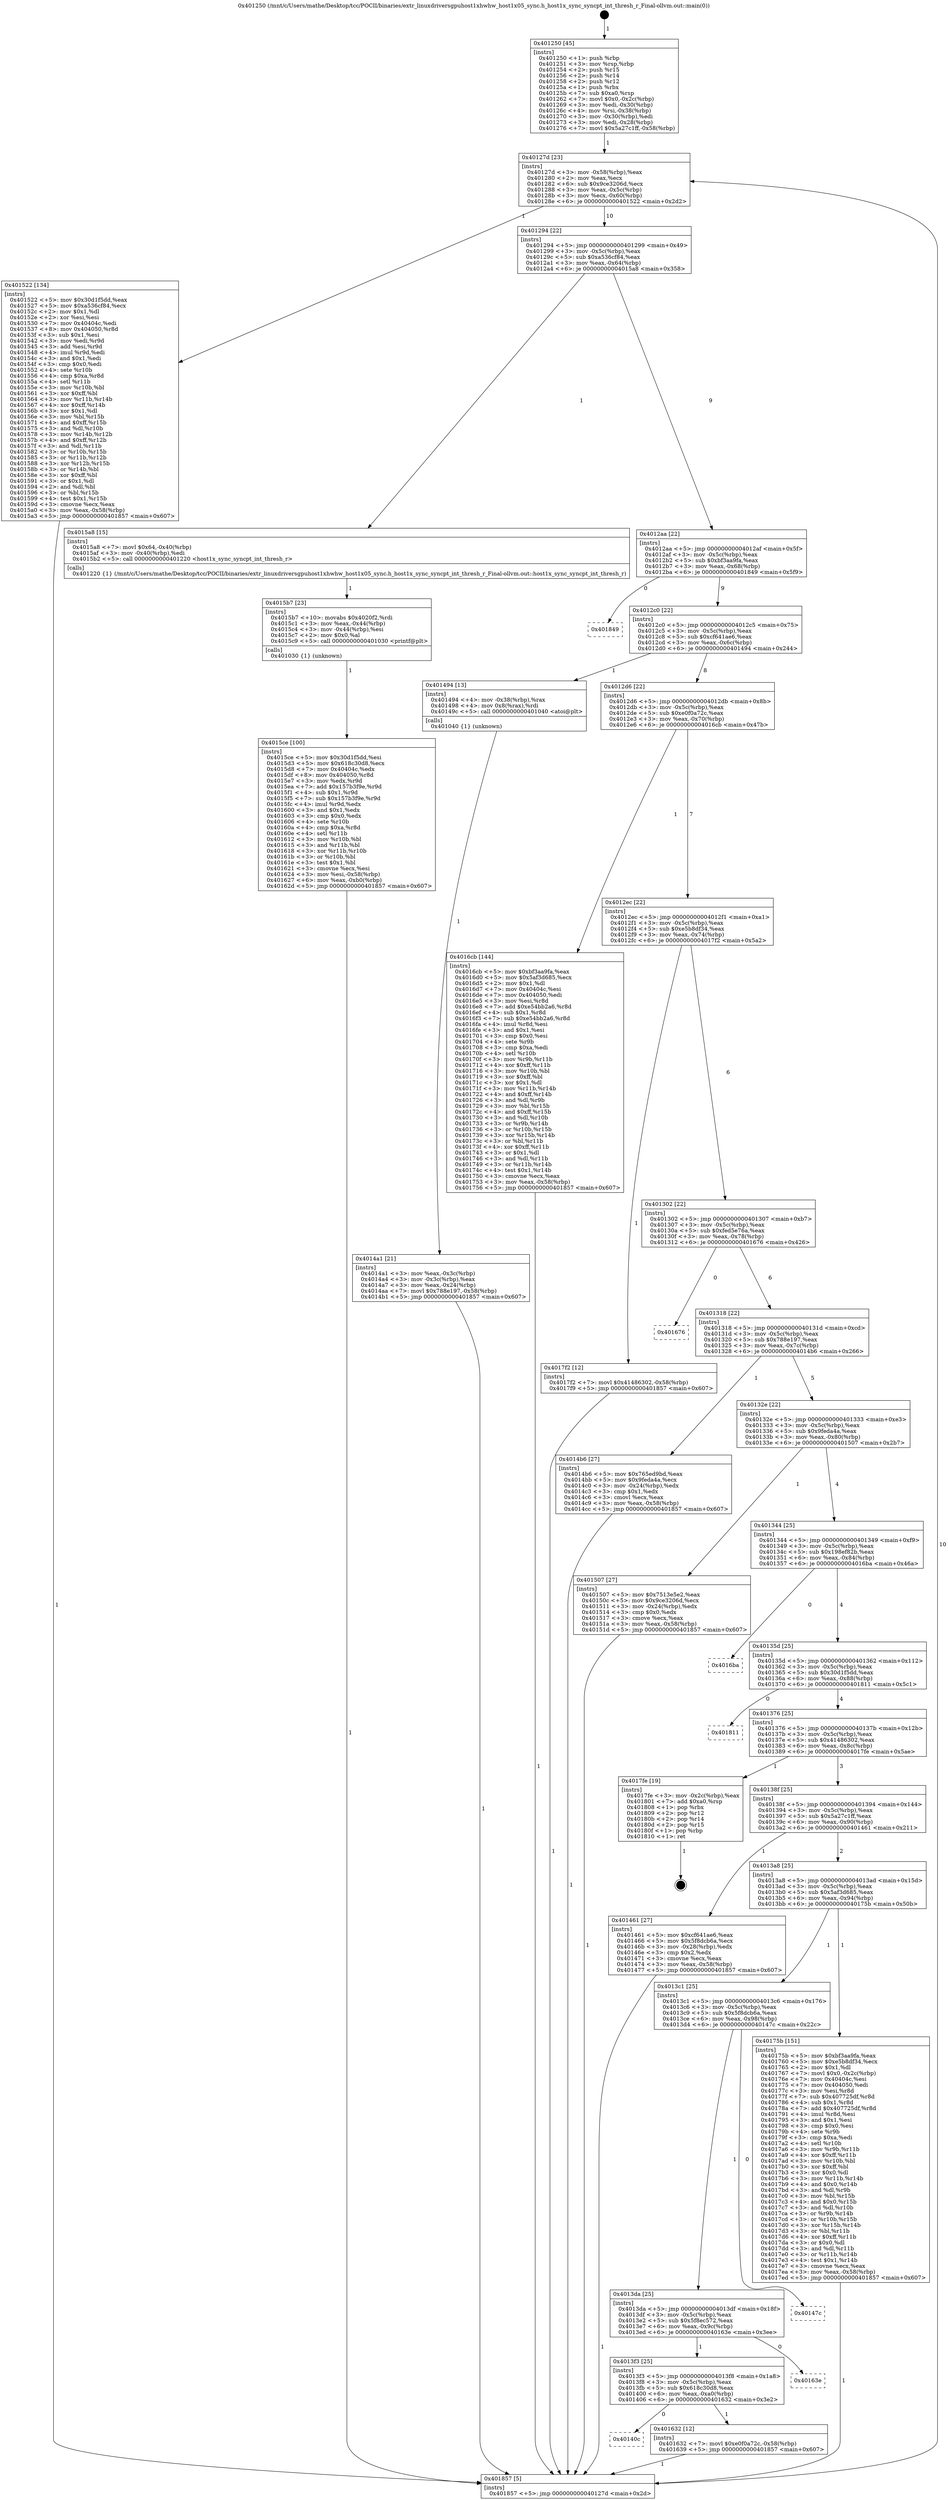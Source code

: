 digraph "0x401250" {
  label = "0x401250 (/mnt/c/Users/mathe/Desktop/tcc/POCII/binaries/extr_linuxdriversgpuhost1xhwhw_host1x05_sync.h_host1x_sync_syncpt_int_thresh_r_Final-ollvm.out::main(0))"
  labelloc = "t"
  node[shape=record]

  Entry [label="",width=0.3,height=0.3,shape=circle,fillcolor=black,style=filled]
  "0x40127d" [label="{
     0x40127d [23]\l
     | [instrs]\l
     &nbsp;&nbsp;0x40127d \<+3\>: mov -0x58(%rbp),%eax\l
     &nbsp;&nbsp;0x401280 \<+2\>: mov %eax,%ecx\l
     &nbsp;&nbsp;0x401282 \<+6\>: sub $0x9ce3206d,%ecx\l
     &nbsp;&nbsp;0x401288 \<+3\>: mov %eax,-0x5c(%rbp)\l
     &nbsp;&nbsp;0x40128b \<+3\>: mov %ecx,-0x60(%rbp)\l
     &nbsp;&nbsp;0x40128e \<+6\>: je 0000000000401522 \<main+0x2d2\>\l
  }"]
  "0x401522" [label="{
     0x401522 [134]\l
     | [instrs]\l
     &nbsp;&nbsp;0x401522 \<+5\>: mov $0x30d1f5dd,%eax\l
     &nbsp;&nbsp;0x401527 \<+5\>: mov $0xa536cf84,%ecx\l
     &nbsp;&nbsp;0x40152c \<+2\>: mov $0x1,%dl\l
     &nbsp;&nbsp;0x40152e \<+2\>: xor %esi,%esi\l
     &nbsp;&nbsp;0x401530 \<+7\>: mov 0x40404c,%edi\l
     &nbsp;&nbsp;0x401537 \<+8\>: mov 0x404050,%r8d\l
     &nbsp;&nbsp;0x40153f \<+3\>: sub $0x1,%esi\l
     &nbsp;&nbsp;0x401542 \<+3\>: mov %edi,%r9d\l
     &nbsp;&nbsp;0x401545 \<+3\>: add %esi,%r9d\l
     &nbsp;&nbsp;0x401548 \<+4\>: imul %r9d,%edi\l
     &nbsp;&nbsp;0x40154c \<+3\>: and $0x1,%edi\l
     &nbsp;&nbsp;0x40154f \<+3\>: cmp $0x0,%edi\l
     &nbsp;&nbsp;0x401552 \<+4\>: sete %r10b\l
     &nbsp;&nbsp;0x401556 \<+4\>: cmp $0xa,%r8d\l
     &nbsp;&nbsp;0x40155a \<+4\>: setl %r11b\l
     &nbsp;&nbsp;0x40155e \<+3\>: mov %r10b,%bl\l
     &nbsp;&nbsp;0x401561 \<+3\>: xor $0xff,%bl\l
     &nbsp;&nbsp;0x401564 \<+3\>: mov %r11b,%r14b\l
     &nbsp;&nbsp;0x401567 \<+4\>: xor $0xff,%r14b\l
     &nbsp;&nbsp;0x40156b \<+3\>: xor $0x1,%dl\l
     &nbsp;&nbsp;0x40156e \<+3\>: mov %bl,%r15b\l
     &nbsp;&nbsp;0x401571 \<+4\>: and $0xff,%r15b\l
     &nbsp;&nbsp;0x401575 \<+3\>: and %dl,%r10b\l
     &nbsp;&nbsp;0x401578 \<+3\>: mov %r14b,%r12b\l
     &nbsp;&nbsp;0x40157b \<+4\>: and $0xff,%r12b\l
     &nbsp;&nbsp;0x40157f \<+3\>: and %dl,%r11b\l
     &nbsp;&nbsp;0x401582 \<+3\>: or %r10b,%r15b\l
     &nbsp;&nbsp;0x401585 \<+3\>: or %r11b,%r12b\l
     &nbsp;&nbsp;0x401588 \<+3\>: xor %r12b,%r15b\l
     &nbsp;&nbsp;0x40158b \<+3\>: or %r14b,%bl\l
     &nbsp;&nbsp;0x40158e \<+3\>: xor $0xff,%bl\l
     &nbsp;&nbsp;0x401591 \<+3\>: or $0x1,%dl\l
     &nbsp;&nbsp;0x401594 \<+2\>: and %dl,%bl\l
     &nbsp;&nbsp;0x401596 \<+3\>: or %bl,%r15b\l
     &nbsp;&nbsp;0x401599 \<+4\>: test $0x1,%r15b\l
     &nbsp;&nbsp;0x40159d \<+3\>: cmovne %ecx,%eax\l
     &nbsp;&nbsp;0x4015a0 \<+3\>: mov %eax,-0x58(%rbp)\l
     &nbsp;&nbsp;0x4015a3 \<+5\>: jmp 0000000000401857 \<main+0x607\>\l
  }"]
  "0x401294" [label="{
     0x401294 [22]\l
     | [instrs]\l
     &nbsp;&nbsp;0x401294 \<+5\>: jmp 0000000000401299 \<main+0x49\>\l
     &nbsp;&nbsp;0x401299 \<+3\>: mov -0x5c(%rbp),%eax\l
     &nbsp;&nbsp;0x40129c \<+5\>: sub $0xa536cf84,%eax\l
     &nbsp;&nbsp;0x4012a1 \<+3\>: mov %eax,-0x64(%rbp)\l
     &nbsp;&nbsp;0x4012a4 \<+6\>: je 00000000004015a8 \<main+0x358\>\l
  }"]
  Exit [label="",width=0.3,height=0.3,shape=circle,fillcolor=black,style=filled,peripheries=2]
  "0x4015a8" [label="{
     0x4015a8 [15]\l
     | [instrs]\l
     &nbsp;&nbsp;0x4015a8 \<+7\>: movl $0x64,-0x40(%rbp)\l
     &nbsp;&nbsp;0x4015af \<+3\>: mov -0x40(%rbp),%edi\l
     &nbsp;&nbsp;0x4015b2 \<+5\>: call 0000000000401220 \<host1x_sync_syncpt_int_thresh_r\>\l
     | [calls]\l
     &nbsp;&nbsp;0x401220 \{1\} (/mnt/c/Users/mathe/Desktop/tcc/POCII/binaries/extr_linuxdriversgpuhost1xhwhw_host1x05_sync.h_host1x_sync_syncpt_int_thresh_r_Final-ollvm.out::host1x_sync_syncpt_int_thresh_r)\l
  }"]
  "0x4012aa" [label="{
     0x4012aa [22]\l
     | [instrs]\l
     &nbsp;&nbsp;0x4012aa \<+5\>: jmp 00000000004012af \<main+0x5f\>\l
     &nbsp;&nbsp;0x4012af \<+3\>: mov -0x5c(%rbp),%eax\l
     &nbsp;&nbsp;0x4012b2 \<+5\>: sub $0xbf3aa9fa,%eax\l
     &nbsp;&nbsp;0x4012b7 \<+3\>: mov %eax,-0x68(%rbp)\l
     &nbsp;&nbsp;0x4012ba \<+6\>: je 0000000000401849 \<main+0x5f9\>\l
  }"]
  "0x40140c" [label="{
     0x40140c\l
  }", style=dashed]
  "0x401849" [label="{
     0x401849\l
  }", style=dashed]
  "0x4012c0" [label="{
     0x4012c0 [22]\l
     | [instrs]\l
     &nbsp;&nbsp;0x4012c0 \<+5\>: jmp 00000000004012c5 \<main+0x75\>\l
     &nbsp;&nbsp;0x4012c5 \<+3\>: mov -0x5c(%rbp),%eax\l
     &nbsp;&nbsp;0x4012c8 \<+5\>: sub $0xcf641ae6,%eax\l
     &nbsp;&nbsp;0x4012cd \<+3\>: mov %eax,-0x6c(%rbp)\l
     &nbsp;&nbsp;0x4012d0 \<+6\>: je 0000000000401494 \<main+0x244\>\l
  }"]
  "0x401632" [label="{
     0x401632 [12]\l
     | [instrs]\l
     &nbsp;&nbsp;0x401632 \<+7\>: movl $0xe0f0a72c,-0x58(%rbp)\l
     &nbsp;&nbsp;0x401639 \<+5\>: jmp 0000000000401857 \<main+0x607\>\l
  }"]
  "0x401494" [label="{
     0x401494 [13]\l
     | [instrs]\l
     &nbsp;&nbsp;0x401494 \<+4\>: mov -0x38(%rbp),%rax\l
     &nbsp;&nbsp;0x401498 \<+4\>: mov 0x8(%rax),%rdi\l
     &nbsp;&nbsp;0x40149c \<+5\>: call 0000000000401040 \<atoi@plt\>\l
     | [calls]\l
     &nbsp;&nbsp;0x401040 \{1\} (unknown)\l
  }"]
  "0x4012d6" [label="{
     0x4012d6 [22]\l
     | [instrs]\l
     &nbsp;&nbsp;0x4012d6 \<+5\>: jmp 00000000004012db \<main+0x8b\>\l
     &nbsp;&nbsp;0x4012db \<+3\>: mov -0x5c(%rbp),%eax\l
     &nbsp;&nbsp;0x4012de \<+5\>: sub $0xe0f0a72c,%eax\l
     &nbsp;&nbsp;0x4012e3 \<+3\>: mov %eax,-0x70(%rbp)\l
     &nbsp;&nbsp;0x4012e6 \<+6\>: je 00000000004016cb \<main+0x47b\>\l
  }"]
  "0x4013f3" [label="{
     0x4013f3 [25]\l
     | [instrs]\l
     &nbsp;&nbsp;0x4013f3 \<+5\>: jmp 00000000004013f8 \<main+0x1a8\>\l
     &nbsp;&nbsp;0x4013f8 \<+3\>: mov -0x5c(%rbp),%eax\l
     &nbsp;&nbsp;0x4013fb \<+5\>: sub $0x618c30d8,%eax\l
     &nbsp;&nbsp;0x401400 \<+6\>: mov %eax,-0xa0(%rbp)\l
     &nbsp;&nbsp;0x401406 \<+6\>: je 0000000000401632 \<main+0x3e2\>\l
  }"]
  "0x4016cb" [label="{
     0x4016cb [144]\l
     | [instrs]\l
     &nbsp;&nbsp;0x4016cb \<+5\>: mov $0xbf3aa9fa,%eax\l
     &nbsp;&nbsp;0x4016d0 \<+5\>: mov $0x5af3d685,%ecx\l
     &nbsp;&nbsp;0x4016d5 \<+2\>: mov $0x1,%dl\l
     &nbsp;&nbsp;0x4016d7 \<+7\>: mov 0x40404c,%esi\l
     &nbsp;&nbsp;0x4016de \<+7\>: mov 0x404050,%edi\l
     &nbsp;&nbsp;0x4016e5 \<+3\>: mov %esi,%r8d\l
     &nbsp;&nbsp;0x4016e8 \<+7\>: add $0xe54bb2a6,%r8d\l
     &nbsp;&nbsp;0x4016ef \<+4\>: sub $0x1,%r8d\l
     &nbsp;&nbsp;0x4016f3 \<+7\>: sub $0xe54bb2a6,%r8d\l
     &nbsp;&nbsp;0x4016fa \<+4\>: imul %r8d,%esi\l
     &nbsp;&nbsp;0x4016fe \<+3\>: and $0x1,%esi\l
     &nbsp;&nbsp;0x401701 \<+3\>: cmp $0x0,%esi\l
     &nbsp;&nbsp;0x401704 \<+4\>: sete %r9b\l
     &nbsp;&nbsp;0x401708 \<+3\>: cmp $0xa,%edi\l
     &nbsp;&nbsp;0x40170b \<+4\>: setl %r10b\l
     &nbsp;&nbsp;0x40170f \<+3\>: mov %r9b,%r11b\l
     &nbsp;&nbsp;0x401712 \<+4\>: xor $0xff,%r11b\l
     &nbsp;&nbsp;0x401716 \<+3\>: mov %r10b,%bl\l
     &nbsp;&nbsp;0x401719 \<+3\>: xor $0xff,%bl\l
     &nbsp;&nbsp;0x40171c \<+3\>: xor $0x1,%dl\l
     &nbsp;&nbsp;0x40171f \<+3\>: mov %r11b,%r14b\l
     &nbsp;&nbsp;0x401722 \<+4\>: and $0xff,%r14b\l
     &nbsp;&nbsp;0x401726 \<+3\>: and %dl,%r9b\l
     &nbsp;&nbsp;0x401729 \<+3\>: mov %bl,%r15b\l
     &nbsp;&nbsp;0x40172c \<+4\>: and $0xff,%r15b\l
     &nbsp;&nbsp;0x401730 \<+3\>: and %dl,%r10b\l
     &nbsp;&nbsp;0x401733 \<+3\>: or %r9b,%r14b\l
     &nbsp;&nbsp;0x401736 \<+3\>: or %r10b,%r15b\l
     &nbsp;&nbsp;0x401739 \<+3\>: xor %r15b,%r14b\l
     &nbsp;&nbsp;0x40173c \<+3\>: or %bl,%r11b\l
     &nbsp;&nbsp;0x40173f \<+4\>: xor $0xff,%r11b\l
     &nbsp;&nbsp;0x401743 \<+3\>: or $0x1,%dl\l
     &nbsp;&nbsp;0x401746 \<+3\>: and %dl,%r11b\l
     &nbsp;&nbsp;0x401749 \<+3\>: or %r11b,%r14b\l
     &nbsp;&nbsp;0x40174c \<+4\>: test $0x1,%r14b\l
     &nbsp;&nbsp;0x401750 \<+3\>: cmovne %ecx,%eax\l
     &nbsp;&nbsp;0x401753 \<+3\>: mov %eax,-0x58(%rbp)\l
     &nbsp;&nbsp;0x401756 \<+5\>: jmp 0000000000401857 \<main+0x607\>\l
  }"]
  "0x4012ec" [label="{
     0x4012ec [22]\l
     | [instrs]\l
     &nbsp;&nbsp;0x4012ec \<+5\>: jmp 00000000004012f1 \<main+0xa1\>\l
     &nbsp;&nbsp;0x4012f1 \<+3\>: mov -0x5c(%rbp),%eax\l
     &nbsp;&nbsp;0x4012f4 \<+5\>: sub $0xe5b8df34,%eax\l
     &nbsp;&nbsp;0x4012f9 \<+3\>: mov %eax,-0x74(%rbp)\l
     &nbsp;&nbsp;0x4012fc \<+6\>: je 00000000004017f2 \<main+0x5a2\>\l
  }"]
  "0x40163e" [label="{
     0x40163e\l
  }", style=dashed]
  "0x4017f2" [label="{
     0x4017f2 [12]\l
     | [instrs]\l
     &nbsp;&nbsp;0x4017f2 \<+7\>: movl $0x41486302,-0x58(%rbp)\l
     &nbsp;&nbsp;0x4017f9 \<+5\>: jmp 0000000000401857 \<main+0x607\>\l
  }"]
  "0x401302" [label="{
     0x401302 [22]\l
     | [instrs]\l
     &nbsp;&nbsp;0x401302 \<+5\>: jmp 0000000000401307 \<main+0xb7\>\l
     &nbsp;&nbsp;0x401307 \<+3\>: mov -0x5c(%rbp),%eax\l
     &nbsp;&nbsp;0x40130a \<+5\>: sub $0xfed5e76a,%eax\l
     &nbsp;&nbsp;0x40130f \<+3\>: mov %eax,-0x78(%rbp)\l
     &nbsp;&nbsp;0x401312 \<+6\>: je 0000000000401676 \<main+0x426\>\l
  }"]
  "0x4013da" [label="{
     0x4013da [25]\l
     | [instrs]\l
     &nbsp;&nbsp;0x4013da \<+5\>: jmp 00000000004013df \<main+0x18f\>\l
     &nbsp;&nbsp;0x4013df \<+3\>: mov -0x5c(%rbp),%eax\l
     &nbsp;&nbsp;0x4013e2 \<+5\>: sub $0x5f8ec572,%eax\l
     &nbsp;&nbsp;0x4013e7 \<+6\>: mov %eax,-0x9c(%rbp)\l
     &nbsp;&nbsp;0x4013ed \<+6\>: je 000000000040163e \<main+0x3ee\>\l
  }"]
  "0x401676" [label="{
     0x401676\l
  }", style=dashed]
  "0x401318" [label="{
     0x401318 [22]\l
     | [instrs]\l
     &nbsp;&nbsp;0x401318 \<+5\>: jmp 000000000040131d \<main+0xcd\>\l
     &nbsp;&nbsp;0x40131d \<+3\>: mov -0x5c(%rbp),%eax\l
     &nbsp;&nbsp;0x401320 \<+5\>: sub $0x788e197,%eax\l
     &nbsp;&nbsp;0x401325 \<+3\>: mov %eax,-0x7c(%rbp)\l
     &nbsp;&nbsp;0x401328 \<+6\>: je 00000000004014b6 \<main+0x266\>\l
  }"]
  "0x40147c" [label="{
     0x40147c\l
  }", style=dashed]
  "0x4014b6" [label="{
     0x4014b6 [27]\l
     | [instrs]\l
     &nbsp;&nbsp;0x4014b6 \<+5\>: mov $0x765ed9bd,%eax\l
     &nbsp;&nbsp;0x4014bb \<+5\>: mov $0x9feda4a,%ecx\l
     &nbsp;&nbsp;0x4014c0 \<+3\>: mov -0x24(%rbp),%edx\l
     &nbsp;&nbsp;0x4014c3 \<+3\>: cmp $0x1,%edx\l
     &nbsp;&nbsp;0x4014c6 \<+3\>: cmovl %ecx,%eax\l
     &nbsp;&nbsp;0x4014c9 \<+3\>: mov %eax,-0x58(%rbp)\l
     &nbsp;&nbsp;0x4014cc \<+5\>: jmp 0000000000401857 \<main+0x607\>\l
  }"]
  "0x40132e" [label="{
     0x40132e [22]\l
     | [instrs]\l
     &nbsp;&nbsp;0x40132e \<+5\>: jmp 0000000000401333 \<main+0xe3\>\l
     &nbsp;&nbsp;0x401333 \<+3\>: mov -0x5c(%rbp),%eax\l
     &nbsp;&nbsp;0x401336 \<+5\>: sub $0x9feda4a,%eax\l
     &nbsp;&nbsp;0x40133b \<+3\>: mov %eax,-0x80(%rbp)\l
     &nbsp;&nbsp;0x40133e \<+6\>: je 0000000000401507 \<main+0x2b7\>\l
  }"]
  "0x4013c1" [label="{
     0x4013c1 [25]\l
     | [instrs]\l
     &nbsp;&nbsp;0x4013c1 \<+5\>: jmp 00000000004013c6 \<main+0x176\>\l
     &nbsp;&nbsp;0x4013c6 \<+3\>: mov -0x5c(%rbp),%eax\l
     &nbsp;&nbsp;0x4013c9 \<+5\>: sub $0x5f8dcb6a,%eax\l
     &nbsp;&nbsp;0x4013ce \<+6\>: mov %eax,-0x98(%rbp)\l
     &nbsp;&nbsp;0x4013d4 \<+6\>: je 000000000040147c \<main+0x22c\>\l
  }"]
  "0x401507" [label="{
     0x401507 [27]\l
     | [instrs]\l
     &nbsp;&nbsp;0x401507 \<+5\>: mov $0x7513e5e2,%eax\l
     &nbsp;&nbsp;0x40150c \<+5\>: mov $0x9ce3206d,%ecx\l
     &nbsp;&nbsp;0x401511 \<+3\>: mov -0x24(%rbp),%edx\l
     &nbsp;&nbsp;0x401514 \<+3\>: cmp $0x0,%edx\l
     &nbsp;&nbsp;0x401517 \<+3\>: cmove %ecx,%eax\l
     &nbsp;&nbsp;0x40151a \<+3\>: mov %eax,-0x58(%rbp)\l
     &nbsp;&nbsp;0x40151d \<+5\>: jmp 0000000000401857 \<main+0x607\>\l
  }"]
  "0x401344" [label="{
     0x401344 [25]\l
     | [instrs]\l
     &nbsp;&nbsp;0x401344 \<+5\>: jmp 0000000000401349 \<main+0xf9\>\l
     &nbsp;&nbsp;0x401349 \<+3\>: mov -0x5c(%rbp),%eax\l
     &nbsp;&nbsp;0x40134c \<+5\>: sub $0x198ef82b,%eax\l
     &nbsp;&nbsp;0x401351 \<+6\>: mov %eax,-0x84(%rbp)\l
     &nbsp;&nbsp;0x401357 \<+6\>: je 00000000004016ba \<main+0x46a\>\l
  }"]
  "0x40175b" [label="{
     0x40175b [151]\l
     | [instrs]\l
     &nbsp;&nbsp;0x40175b \<+5\>: mov $0xbf3aa9fa,%eax\l
     &nbsp;&nbsp;0x401760 \<+5\>: mov $0xe5b8df34,%ecx\l
     &nbsp;&nbsp;0x401765 \<+2\>: mov $0x1,%dl\l
     &nbsp;&nbsp;0x401767 \<+7\>: movl $0x0,-0x2c(%rbp)\l
     &nbsp;&nbsp;0x40176e \<+7\>: mov 0x40404c,%esi\l
     &nbsp;&nbsp;0x401775 \<+7\>: mov 0x404050,%edi\l
     &nbsp;&nbsp;0x40177c \<+3\>: mov %esi,%r8d\l
     &nbsp;&nbsp;0x40177f \<+7\>: sub $0x407725df,%r8d\l
     &nbsp;&nbsp;0x401786 \<+4\>: sub $0x1,%r8d\l
     &nbsp;&nbsp;0x40178a \<+7\>: add $0x407725df,%r8d\l
     &nbsp;&nbsp;0x401791 \<+4\>: imul %r8d,%esi\l
     &nbsp;&nbsp;0x401795 \<+3\>: and $0x1,%esi\l
     &nbsp;&nbsp;0x401798 \<+3\>: cmp $0x0,%esi\l
     &nbsp;&nbsp;0x40179b \<+4\>: sete %r9b\l
     &nbsp;&nbsp;0x40179f \<+3\>: cmp $0xa,%edi\l
     &nbsp;&nbsp;0x4017a2 \<+4\>: setl %r10b\l
     &nbsp;&nbsp;0x4017a6 \<+3\>: mov %r9b,%r11b\l
     &nbsp;&nbsp;0x4017a9 \<+4\>: xor $0xff,%r11b\l
     &nbsp;&nbsp;0x4017ad \<+3\>: mov %r10b,%bl\l
     &nbsp;&nbsp;0x4017b0 \<+3\>: xor $0xff,%bl\l
     &nbsp;&nbsp;0x4017b3 \<+3\>: xor $0x0,%dl\l
     &nbsp;&nbsp;0x4017b6 \<+3\>: mov %r11b,%r14b\l
     &nbsp;&nbsp;0x4017b9 \<+4\>: and $0x0,%r14b\l
     &nbsp;&nbsp;0x4017bd \<+3\>: and %dl,%r9b\l
     &nbsp;&nbsp;0x4017c0 \<+3\>: mov %bl,%r15b\l
     &nbsp;&nbsp;0x4017c3 \<+4\>: and $0x0,%r15b\l
     &nbsp;&nbsp;0x4017c7 \<+3\>: and %dl,%r10b\l
     &nbsp;&nbsp;0x4017ca \<+3\>: or %r9b,%r14b\l
     &nbsp;&nbsp;0x4017cd \<+3\>: or %r10b,%r15b\l
     &nbsp;&nbsp;0x4017d0 \<+3\>: xor %r15b,%r14b\l
     &nbsp;&nbsp;0x4017d3 \<+3\>: or %bl,%r11b\l
     &nbsp;&nbsp;0x4017d6 \<+4\>: xor $0xff,%r11b\l
     &nbsp;&nbsp;0x4017da \<+3\>: or $0x0,%dl\l
     &nbsp;&nbsp;0x4017dd \<+3\>: and %dl,%r11b\l
     &nbsp;&nbsp;0x4017e0 \<+3\>: or %r11b,%r14b\l
     &nbsp;&nbsp;0x4017e3 \<+4\>: test $0x1,%r14b\l
     &nbsp;&nbsp;0x4017e7 \<+3\>: cmovne %ecx,%eax\l
     &nbsp;&nbsp;0x4017ea \<+3\>: mov %eax,-0x58(%rbp)\l
     &nbsp;&nbsp;0x4017ed \<+5\>: jmp 0000000000401857 \<main+0x607\>\l
  }"]
  "0x4016ba" [label="{
     0x4016ba\l
  }", style=dashed]
  "0x40135d" [label="{
     0x40135d [25]\l
     | [instrs]\l
     &nbsp;&nbsp;0x40135d \<+5\>: jmp 0000000000401362 \<main+0x112\>\l
     &nbsp;&nbsp;0x401362 \<+3\>: mov -0x5c(%rbp),%eax\l
     &nbsp;&nbsp;0x401365 \<+5\>: sub $0x30d1f5dd,%eax\l
     &nbsp;&nbsp;0x40136a \<+6\>: mov %eax,-0x88(%rbp)\l
     &nbsp;&nbsp;0x401370 \<+6\>: je 0000000000401811 \<main+0x5c1\>\l
  }"]
  "0x4015ce" [label="{
     0x4015ce [100]\l
     | [instrs]\l
     &nbsp;&nbsp;0x4015ce \<+5\>: mov $0x30d1f5dd,%esi\l
     &nbsp;&nbsp;0x4015d3 \<+5\>: mov $0x618c30d8,%ecx\l
     &nbsp;&nbsp;0x4015d8 \<+7\>: mov 0x40404c,%edx\l
     &nbsp;&nbsp;0x4015df \<+8\>: mov 0x404050,%r8d\l
     &nbsp;&nbsp;0x4015e7 \<+3\>: mov %edx,%r9d\l
     &nbsp;&nbsp;0x4015ea \<+7\>: add $0x157b3f9e,%r9d\l
     &nbsp;&nbsp;0x4015f1 \<+4\>: sub $0x1,%r9d\l
     &nbsp;&nbsp;0x4015f5 \<+7\>: sub $0x157b3f9e,%r9d\l
     &nbsp;&nbsp;0x4015fc \<+4\>: imul %r9d,%edx\l
     &nbsp;&nbsp;0x401600 \<+3\>: and $0x1,%edx\l
     &nbsp;&nbsp;0x401603 \<+3\>: cmp $0x0,%edx\l
     &nbsp;&nbsp;0x401606 \<+4\>: sete %r10b\l
     &nbsp;&nbsp;0x40160a \<+4\>: cmp $0xa,%r8d\l
     &nbsp;&nbsp;0x40160e \<+4\>: setl %r11b\l
     &nbsp;&nbsp;0x401612 \<+3\>: mov %r10b,%bl\l
     &nbsp;&nbsp;0x401615 \<+3\>: and %r11b,%bl\l
     &nbsp;&nbsp;0x401618 \<+3\>: xor %r11b,%r10b\l
     &nbsp;&nbsp;0x40161b \<+3\>: or %r10b,%bl\l
     &nbsp;&nbsp;0x40161e \<+3\>: test $0x1,%bl\l
     &nbsp;&nbsp;0x401621 \<+3\>: cmovne %ecx,%esi\l
     &nbsp;&nbsp;0x401624 \<+3\>: mov %esi,-0x58(%rbp)\l
     &nbsp;&nbsp;0x401627 \<+6\>: mov %eax,-0xb0(%rbp)\l
     &nbsp;&nbsp;0x40162d \<+5\>: jmp 0000000000401857 \<main+0x607\>\l
  }"]
  "0x401811" [label="{
     0x401811\l
  }", style=dashed]
  "0x401376" [label="{
     0x401376 [25]\l
     | [instrs]\l
     &nbsp;&nbsp;0x401376 \<+5\>: jmp 000000000040137b \<main+0x12b\>\l
     &nbsp;&nbsp;0x40137b \<+3\>: mov -0x5c(%rbp),%eax\l
     &nbsp;&nbsp;0x40137e \<+5\>: sub $0x41486302,%eax\l
     &nbsp;&nbsp;0x401383 \<+6\>: mov %eax,-0x8c(%rbp)\l
     &nbsp;&nbsp;0x401389 \<+6\>: je 00000000004017fe \<main+0x5ae\>\l
  }"]
  "0x4015b7" [label="{
     0x4015b7 [23]\l
     | [instrs]\l
     &nbsp;&nbsp;0x4015b7 \<+10\>: movabs $0x4020f2,%rdi\l
     &nbsp;&nbsp;0x4015c1 \<+3\>: mov %eax,-0x44(%rbp)\l
     &nbsp;&nbsp;0x4015c4 \<+3\>: mov -0x44(%rbp),%esi\l
     &nbsp;&nbsp;0x4015c7 \<+2\>: mov $0x0,%al\l
     &nbsp;&nbsp;0x4015c9 \<+5\>: call 0000000000401030 \<printf@plt\>\l
     | [calls]\l
     &nbsp;&nbsp;0x401030 \{1\} (unknown)\l
  }"]
  "0x4017fe" [label="{
     0x4017fe [19]\l
     | [instrs]\l
     &nbsp;&nbsp;0x4017fe \<+3\>: mov -0x2c(%rbp),%eax\l
     &nbsp;&nbsp;0x401801 \<+7\>: add $0xa0,%rsp\l
     &nbsp;&nbsp;0x401808 \<+1\>: pop %rbx\l
     &nbsp;&nbsp;0x401809 \<+2\>: pop %r12\l
     &nbsp;&nbsp;0x40180b \<+2\>: pop %r14\l
     &nbsp;&nbsp;0x40180d \<+2\>: pop %r15\l
     &nbsp;&nbsp;0x40180f \<+1\>: pop %rbp\l
     &nbsp;&nbsp;0x401810 \<+1\>: ret\l
  }"]
  "0x40138f" [label="{
     0x40138f [25]\l
     | [instrs]\l
     &nbsp;&nbsp;0x40138f \<+5\>: jmp 0000000000401394 \<main+0x144\>\l
     &nbsp;&nbsp;0x401394 \<+3\>: mov -0x5c(%rbp),%eax\l
     &nbsp;&nbsp;0x401397 \<+5\>: sub $0x5a27c1ff,%eax\l
     &nbsp;&nbsp;0x40139c \<+6\>: mov %eax,-0x90(%rbp)\l
     &nbsp;&nbsp;0x4013a2 \<+6\>: je 0000000000401461 \<main+0x211\>\l
  }"]
  "0x4014a1" [label="{
     0x4014a1 [21]\l
     | [instrs]\l
     &nbsp;&nbsp;0x4014a1 \<+3\>: mov %eax,-0x3c(%rbp)\l
     &nbsp;&nbsp;0x4014a4 \<+3\>: mov -0x3c(%rbp),%eax\l
     &nbsp;&nbsp;0x4014a7 \<+3\>: mov %eax,-0x24(%rbp)\l
     &nbsp;&nbsp;0x4014aa \<+7\>: movl $0x788e197,-0x58(%rbp)\l
     &nbsp;&nbsp;0x4014b1 \<+5\>: jmp 0000000000401857 \<main+0x607\>\l
  }"]
  "0x401461" [label="{
     0x401461 [27]\l
     | [instrs]\l
     &nbsp;&nbsp;0x401461 \<+5\>: mov $0xcf641ae6,%eax\l
     &nbsp;&nbsp;0x401466 \<+5\>: mov $0x5f8dcb6a,%ecx\l
     &nbsp;&nbsp;0x40146b \<+3\>: mov -0x28(%rbp),%edx\l
     &nbsp;&nbsp;0x40146e \<+3\>: cmp $0x2,%edx\l
     &nbsp;&nbsp;0x401471 \<+3\>: cmovne %ecx,%eax\l
     &nbsp;&nbsp;0x401474 \<+3\>: mov %eax,-0x58(%rbp)\l
     &nbsp;&nbsp;0x401477 \<+5\>: jmp 0000000000401857 \<main+0x607\>\l
  }"]
  "0x4013a8" [label="{
     0x4013a8 [25]\l
     | [instrs]\l
     &nbsp;&nbsp;0x4013a8 \<+5\>: jmp 00000000004013ad \<main+0x15d\>\l
     &nbsp;&nbsp;0x4013ad \<+3\>: mov -0x5c(%rbp),%eax\l
     &nbsp;&nbsp;0x4013b0 \<+5\>: sub $0x5af3d685,%eax\l
     &nbsp;&nbsp;0x4013b5 \<+6\>: mov %eax,-0x94(%rbp)\l
     &nbsp;&nbsp;0x4013bb \<+6\>: je 000000000040175b \<main+0x50b\>\l
  }"]
  "0x401857" [label="{
     0x401857 [5]\l
     | [instrs]\l
     &nbsp;&nbsp;0x401857 \<+5\>: jmp 000000000040127d \<main+0x2d\>\l
  }"]
  "0x401250" [label="{
     0x401250 [45]\l
     | [instrs]\l
     &nbsp;&nbsp;0x401250 \<+1\>: push %rbp\l
     &nbsp;&nbsp;0x401251 \<+3\>: mov %rsp,%rbp\l
     &nbsp;&nbsp;0x401254 \<+2\>: push %r15\l
     &nbsp;&nbsp;0x401256 \<+2\>: push %r14\l
     &nbsp;&nbsp;0x401258 \<+2\>: push %r12\l
     &nbsp;&nbsp;0x40125a \<+1\>: push %rbx\l
     &nbsp;&nbsp;0x40125b \<+7\>: sub $0xa0,%rsp\l
     &nbsp;&nbsp;0x401262 \<+7\>: movl $0x0,-0x2c(%rbp)\l
     &nbsp;&nbsp;0x401269 \<+3\>: mov %edi,-0x30(%rbp)\l
     &nbsp;&nbsp;0x40126c \<+4\>: mov %rsi,-0x38(%rbp)\l
     &nbsp;&nbsp;0x401270 \<+3\>: mov -0x30(%rbp),%edi\l
     &nbsp;&nbsp;0x401273 \<+3\>: mov %edi,-0x28(%rbp)\l
     &nbsp;&nbsp;0x401276 \<+7\>: movl $0x5a27c1ff,-0x58(%rbp)\l
  }"]
  Entry -> "0x401250" [label=" 1"]
  "0x40127d" -> "0x401522" [label=" 1"]
  "0x40127d" -> "0x401294" [label=" 10"]
  "0x4017fe" -> Exit [label=" 1"]
  "0x401294" -> "0x4015a8" [label=" 1"]
  "0x401294" -> "0x4012aa" [label=" 9"]
  "0x4017f2" -> "0x401857" [label=" 1"]
  "0x4012aa" -> "0x401849" [label=" 0"]
  "0x4012aa" -> "0x4012c0" [label=" 9"]
  "0x40175b" -> "0x401857" [label=" 1"]
  "0x4012c0" -> "0x401494" [label=" 1"]
  "0x4012c0" -> "0x4012d6" [label=" 8"]
  "0x4016cb" -> "0x401857" [label=" 1"]
  "0x4012d6" -> "0x4016cb" [label=" 1"]
  "0x4012d6" -> "0x4012ec" [label=" 7"]
  "0x4013f3" -> "0x40140c" [label=" 0"]
  "0x4012ec" -> "0x4017f2" [label=" 1"]
  "0x4012ec" -> "0x401302" [label=" 6"]
  "0x4013f3" -> "0x401632" [label=" 1"]
  "0x401302" -> "0x401676" [label=" 0"]
  "0x401302" -> "0x401318" [label=" 6"]
  "0x4013da" -> "0x4013f3" [label=" 1"]
  "0x401318" -> "0x4014b6" [label=" 1"]
  "0x401318" -> "0x40132e" [label=" 5"]
  "0x4013da" -> "0x40163e" [label=" 0"]
  "0x40132e" -> "0x401507" [label=" 1"]
  "0x40132e" -> "0x401344" [label=" 4"]
  "0x4013c1" -> "0x4013da" [label=" 1"]
  "0x401344" -> "0x4016ba" [label=" 0"]
  "0x401344" -> "0x40135d" [label=" 4"]
  "0x4013c1" -> "0x40147c" [label=" 0"]
  "0x40135d" -> "0x401811" [label=" 0"]
  "0x40135d" -> "0x401376" [label=" 4"]
  "0x4013a8" -> "0x4013c1" [label=" 1"]
  "0x401376" -> "0x4017fe" [label=" 1"]
  "0x401376" -> "0x40138f" [label=" 3"]
  "0x4013a8" -> "0x40175b" [label=" 1"]
  "0x40138f" -> "0x401461" [label=" 1"]
  "0x40138f" -> "0x4013a8" [label=" 2"]
  "0x401461" -> "0x401857" [label=" 1"]
  "0x401250" -> "0x40127d" [label=" 1"]
  "0x401857" -> "0x40127d" [label=" 10"]
  "0x401494" -> "0x4014a1" [label=" 1"]
  "0x4014a1" -> "0x401857" [label=" 1"]
  "0x4014b6" -> "0x401857" [label=" 1"]
  "0x401507" -> "0x401857" [label=" 1"]
  "0x401522" -> "0x401857" [label=" 1"]
  "0x4015a8" -> "0x4015b7" [label=" 1"]
  "0x4015b7" -> "0x4015ce" [label=" 1"]
  "0x4015ce" -> "0x401857" [label=" 1"]
  "0x401632" -> "0x401857" [label=" 1"]
}
